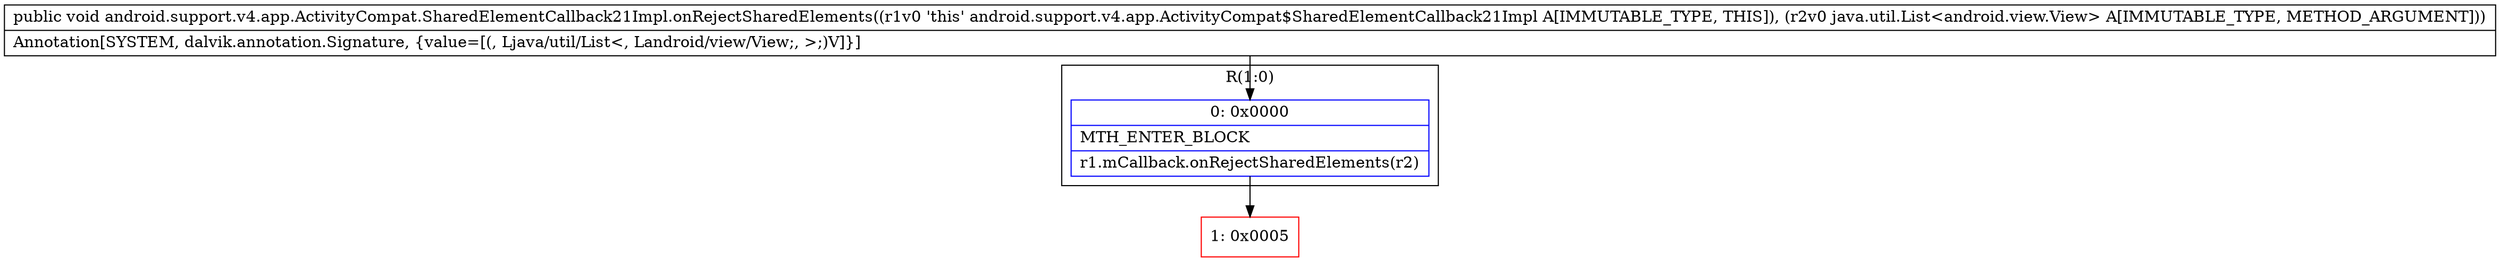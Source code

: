 digraph "CFG forandroid.support.v4.app.ActivityCompat.SharedElementCallback21Impl.onRejectSharedElements(Ljava\/util\/List;)V" {
subgraph cluster_Region_347023701 {
label = "R(1:0)";
node [shape=record,color=blue];
Node_0 [shape=record,label="{0\:\ 0x0000|MTH_ENTER_BLOCK\l|r1.mCallback.onRejectSharedElements(r2)\l}"];
}
Node_1 [shape=record,color=red,label="{1\:\ 0x0005}"];
MethodNode[shape=record,label="{public void android.support.v4.app.ActivityCompat.SharedElementCallback21Impl.onRejectSharedElements((r1v0 'this' android.support.v4.app.ActivityCompat$SharedElementCallback21Impl A[IMMUTABLE_TYPE, THIS]), (r2v0 java.util.List\<android.view.View\> A[IMMUTABLE_TYPE, METHOD_ARGUMENT]))  | Annotation[SYSTEM, dalvik.annotation.Signature, \{value=[(, Ljava\/util\/List\<, Landroid\/view\/View;, \>;)V]\}]\l}"];
MethodNode -> Node_0;
Node_0 -> Node_1;
}

